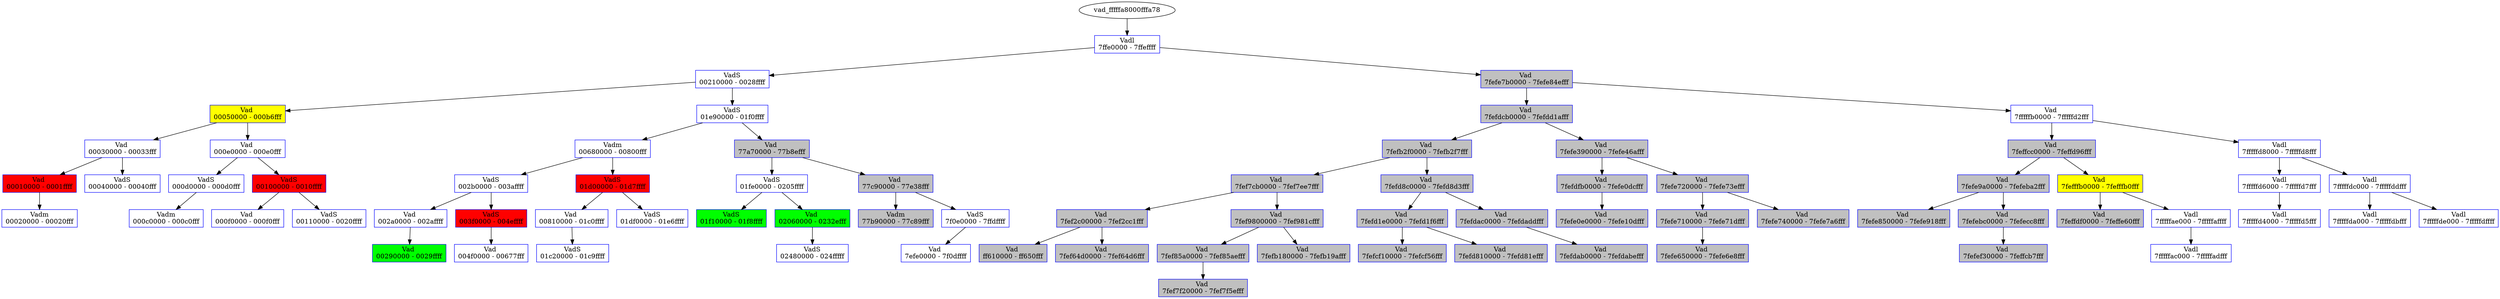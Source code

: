 /* Pid:   2524 */
digraph processtree {
graph [rankdir = "TB"];
vad_fffffa8000fffa78 -> vad_fffffa8000ea2e30
vad_fffffa8000ea2e30 [label = "{ Vadl\n7ffe0000 - 7ffeffff }"shape = "record" color = "blue" style = "filled" fillcolor = "white"];
vad_fffffa8000ea2e30 -> vad_fffffa8000f82510
vad_fffffa8000f82510 [label = "{ VadS\n00210000 - 0028ffff }"shape = "record" color = "blue" style = "filled" fillcolor = "white"];
vad_fffffa8000f82510 -> vad_fffffa8000e6c660
vad_fffffa8000e6c660 [label = "{ Vad \n00050000 - 000b6fff }"shape = "record" color = "blue" style = "filled" fillcolor = "yellow"];
vad_fffffa8000e6c660 -> vad_fffffa80020a2970
vad_fffffa80020a2970 [label = "{ Vad \n00030000 - 00033fff }"shape = "record" color = "blue" style = "filled" fillcolor = "white"];
vad_fffffa80020a2970 -> vad_fffffa8000f9f460
vad_fffffa8000f9f460 [label = "{ Vad \n00010000 - 0001ffff }"shape = "record" color = "blue" style = "filled" fillcolor = "red"];
vad_fffffa8000f9f460 -> vad_fffffa8000ea0510
vad_fffffa8000ea0510 [label = "{ Vadm\n00020000 - 00020fff }"shape = "record" color = "blue" style = "filled" fillcolor = "white"];
vad_fffffa80020a2970 -> vad_fffffa8000fa0cb0
vad_fffffa8000fa0cb0 [label = "{ VadS\n00040000 - 00040fff }"shape = "record" color = "blue" style = "filled" fillcolor = "white"];
vad_fffffa8000e6c660 -> vad_fffffa8000ef1b40
vad_fffffa8000ef1b40 [label = "{ Vad \n000e0000 - 000e0fff }"shape = "record" color = "blue" style = "filled" fillcolor = "white"];
vad_fffffa8000ef1b40 -> vad_fffffa8001d98c50
vad_fffffa8001d98c50 [label = "{ VadS\n000d0000 - 000d0fff }"shape = "record" color = "blue" style = "filled" fillcolor = "white"];
vad_fffffa8001d98c50 -> vad_fffffa8000ea1e70
vad_fffffa8000ea1e70 [label = "{ Vadm\n000c0000 - 000c0fff }"shape = "record" color = "blue" style = "filled" fillcolor = "white"];
vad_fffffa8000ef1b40 -> vad_fffffa80022a3a70
vad_fffffa80022a3a70 [label = "{ VadS\n00100000 - 0010ffff }"shape = "record" color = "blue" style = "filled" fillcolor = "red"];
vad_fffffa80022a3a70 -> vad_fffffa8000ef15a0
vad_fffffa8000ef15a0 [label = "{ Vad \n000f0000 - 000f0fff }"shape = "record" color = "blue" style = "filled" fillcolor = "white"];
vad_fffffa80022a3a70 -> vad_fffffa8000f92ec0
vad_fffffa8000f92ec0 [label = "{ VadS\n00110000 - 0020ffff }"shape = "record" color = "blue" style = "filled" fillcolor = "white"];
vad_fffffa8000f82510 -> vad_fffffa800226c830
vad_fffffa800226c830 [label = "{ VadS\n01e90000 - 01f0ffff }"shape = "record" color = "blue" style = "filled" fillcolor = "white"];
vad_fffffa800226c830 -> vad_fffffa8000ea1990
vad_fffffa8000ea1990 [label = "{ Vadm\n00680000 - 00800fff }"shape = "record" color = "blue" style = "filled" fillcolor = "white"];
vad_fffffa8000ea1990 -> vad_fffffa8000f53900
vad_fffffa8000f53900 [label = "{ VadS\n002b0000 - 003affff }"shape = "record" color = "blue" style = "filled" fillcolor = "white"];
vad_fffffa8000f53900 -> vad_fffffa8000f9f4f0
vad_fffffa8000f9f4f0 [label = "{ Vad \n002a0000 - 002affff }"shape = "record" color = "blue" style = "filled" fillcolor = "white"];
vad_fffffa8000f9f4f0 -> vad_fffffa8002183160
vad_fffffa8002183160 [label = "{ Vad \n00290000 - 0029ffff }"shape = "record" color = "blue" style = "filled" fillcolor = "green"];
vad_fffffa8000f53900 -> vad_fffffa8000ea00b0
vad_fffffa8000ea00b0 [label = "{ VadS\n003f0000 - 004effff }"shape = "record" color = "blue" style = "filled" fillcolor = "red"];
vad_fffffa8000ea00b0 -> vad_fffffa8001004880
vad_fffffa8001004880 [label = "{ Vad \n004f0000 - 00677fff }"shape = "record" color = "blue" style = "filled" fillcolor = "white"];
vad_fffffa8000ea1990 -> vad_fffffa800202f480
vad_fffffa800202f480 [label = "{ VadS\n01d00000 - 01d7ffff }"shape = "record" color = "blue" style = "filled" fillcolor = "red"];
vad_fffffa800202f480 -> vad_fffffa8000f9d490
vad_fffffa8000f9d490 [label = "{ Vad \n00810000 - 01c0ffff }"shape = "record" color = "blue" style = "filled" fillcolor = "white"];
vad_fffffa8000f9d490 -> vad_fffffa8000f87160
vad_fffffa8000f87160 [label = "{ VadS\n01c20000 - 01c9ffff }"shape = "record" color = "blue" style = "filled" fillcolor = "white"];
vad_fffffa800202f480 -> vad_fffffa80020112b0
vad_fffffa80020112b0 [label = "{ VadS\n01df0000 - 01e6ffff }"shape = "record" color = "blue" style = "filled" fillcolor = "white"];
vad_fffffa800226c830 -> vad_fffffa8000e87f80
vad_fffffa8000e87f80 [label = "{ Vad \n77a70000 - 77b8efff }"shape = "record" color = "blue" style = "filled" fillcolor = "gray"];
vad_fffffa8000e87f80 -> vad_fffffa8000f7bbf0
vad_fffffa8000f7bbf0 [label = "{ VadS\n01fe0000 - 0205ffff }"shape = "record" color = "blue" style = "filled" fillcolor = "white"];
vad_fffffa8000f7bbf0 -> vad_fffffa80015080a0
vad_fffffa80015080a0 [label = "{ VadS\n01f10000 - 01f8ffff }"shape = "record" color = "blue" style = "filled" fillcolor = "green"];
vad_fffffa8000f7bbf0 -> vad_fffffa8001009a00
vad_fffffa8001009a00 [label = "{ Vad \n02060000 - 0232efff }"shape = "record" color = "blue" style = "filled" fillcolor = "green"];
vad_fffffa8001009a00 -> vad_fffffa8000f8f500
vad_fffffa8000f8f500 [label = "{ VadS\n02480000 - 024fffff }"shape = "record" color = "blue" style = "filled" fillcolor = "white"];
vad_fffffa8000e87f80 -> vad_fffffa8000f9fc70
vad_fffffa8000f9fc70 [label = "{ Vad \n77c90000 - 77e38fff }"shape = "record" color = "blue" style = "filled" fillcolor = "gray"];
vad_fffffa8000f9fc70 -> vad_fffffa8000ea1cd0
vad_fffffa8000ea1cd0 [label = "{ Vadm\n77b90000 - 77c89fff }"shape = "record" color = "blue" style = "filled" fillcolor = "gray"];
vad_fffffa8000f9fc70 -> vad_fffffa8000fac370
vad_fffffa8000fac370 [label = "{ VadS\n7f0e0000 - 7ffdffff }"shape = "record" color = "blue" style = "filled" fillcolor = "white"];
vad_fffffa8000fac370 -> vad_fffffa800216de30
vad_fffffa800216de30 [label = "{ Vad \n7efe0000 - 7f0dffff }"shape = "record" color = "blue" style = "filled" fillcolor = "white"];
vad_fffffa8000ea2e30 -> vad_fffffa8002231200
vad_fffffa8002231200 [label = "{ Vad \n7fefe7b0000 - 7fefe84efff }"shape = "record" color = "blue" style = "filled" fillcolor = "gray"];
vad_fffffa8002231200 -> vad_fffffa8001005870
vad_fffffa8001005870 [label = "{ Vad \n7fefdcb0000 - 7fefdd1afff }"shape = "record" color = "blue" style = "filled" fillcolor = "gray"];
vad_fffffa8001005870 -> vad_fffffa8001f4b4b0
vad_fffffa8001f4b4b0 [label = "{ Vad \n7fefb2f0000 - 7fefb2f7fff }"shape = "record" color = "blue" style = "filled" fillcolor = "gray"];
vad_fffffa8001f4b4b0 -> vad_fffffa80021765a0
vad_fffffa80021765a0 [label = "{ Vad \n7fef7cb0000 - 7fef7ee7fff }"shape = "record" color = "blue" style = "filled" fillcolor = "gray"];
vad_fffffa80021765a0 -> vad_fffffa800100bb70
vad_fffffa800100bb70 [label = "{ Vad \n7fef2c00000 - 7fef2cc1fff }"shape = "record" color = "blue" style = "filled" fillcolor = "gray"];
vad_fffffa800100bb70 -> vad_fffffa8000e7d420
vad_fffffa8000e7d420 [label = "{ Vad \nff610000 - ff650fff }"shape = "record" color = "blue" style = "filled" fillcolor = "gray"];
vad_fffffa800100bb70 -> vad_fffffa8000ec3a80
vad_fffffa8000ec3a80 [label = "{ Vad \n7fef64d0000 - 7fef64d6fff }"shape = "record" color = "blue" style = "filled" fillcolor = "gray"];
vad_fffffa80021765a0 -> vad_fffffa800100a7d0
vad_fffffa800100a7d0 [label = "{ Vad \n7fef9800000 - 7fef981cfff }"shape = "record" color = "blue" style = "filled" fillcolor = "gray"];
vad_fffffa800100a7d0 -> vad_fffffa800100b480
vad_fffffa800100b480 [label = "{ Vad \n7fef85a0000 - 7fef85aefff }"shape = "record" color = "blue" style = "filled" fillcolor = "gray"];
vad_fffffa800100b480 -> vad_fffffa800100c9c0
vad_fffffa800100c9c0 [label = "{ Vad \n7fef7f20000 - 7fef7f5efff }"shape = "record" color = "blue" style = "filled" fillcolor = "gray"];
vad_fffffa800100a7d0 -> vad_fffffa800100bae0
vad_fffffa800100bae0 [label = "{ Vad \n7fefb180000 - 7fefb19afff }"shape = "record" color = "blue" style = "filled" fillcolor = "gray"];
vad_fffffa8001f4b4b0 -> vad_fffffa80010098f0
vad_fffffa80010098f0 [label = "{ Vad \n7fefd8c0000 - 7fefd8d3fff }"shape = "record" color = "blue" style = "filled" fillcolor = "gray"];
vad_fffffa80010098f0 -> vad_fffffa8001008660
vad_fffffa8001008660 [label = "{ Vad \n7fefd1e0000 - 7fefd1f6fff }"shape = "record" color = "blue" style = "filled" fillcolor = "gray"];
vad_fffffa8001008660 -> vad_fffffa80010088f0
vad_fffffa80010088f0 [label = "{ Vad \n7fefcf10000 - 7fefcf56fff }"shape = "record" color = "blue" style = "filled" fillcolor = "gray"];
vad_fffffa8001008660 -> vad_fffffa8000efa350
vad_fffffa8000efa350 [label = "{ Vad \n7fefd810000 - 7fefd81efff }"shape = "record" color = "blue" style = "filled" fillcolor = "gray"];
vad_fffffa80010098f0 -> vad_fffffa800100c930
vad_fffffa800100c930 [label = "{ Vad \n7fefdac0000 - 7fefdaddfff }"shape = "record" color = "blue" style = "filled" fillcolor = "gray"];
vad_fffffa800100c930 -> vad_fffffa800100c8a0
vad_fffffa800100c8a0 [label = "{ Vad \n7fefdab0000 - 7fefdabefff }"shape = "record" color = "blue" style = "filled" fillcolor = "gray"];
vad_fffffa8001005870 -> vad_fffffa8000e87ef0
vad_fffffa8000e87ef0 [label = "{ Vad \n7fefe390000 - 7fefe46afff }"shape = "record" color = "blue" style = "filled" fillcolor = "gray"];
vad_fffffa8000e87ef0 -> vad_fffffa8000e6e800
vad_fffffa8000e6e800 [label = "{ Vad \n7fefdfb0000 - 7fefe0dcfff }"shape = "record" color = "blue" style = "filled" fillcolor = "gray"];
vad_fffffa8000e6e800 -> vad_fffffa8001f12260
vad_fffffa8001f12260 [label = "{ Vad \n7fefe0e0000 - 7fefe10dfff }"shape = "record" color = "blue" style = "filled" fillcolor = "gray"];
vad_fffffa8000e87ef0 -> vad_fffffa8002093730
vad_fffffa8002093730 [label = "{ Vad \n7fefe720000 - 7fefe73efff }"shape = "record" color = "blue" style = "filled" fillcolor = "gray"];
vad_fffffa8002093730 -> vad_fffffa8000e710d0
vad_fffffa8000e710d0 [label = "{ Vad \n7fefe710000 - 7fefe71dfff }"shape = "record" color = "blue" style = "filled" fillcolor = "gray"];
vad_fffffa8000e710d0 -> vad_fffffa80021785a0
vad_fffffa80021785a0 [label = "{ Vad \n7fefe650000 - 7fefe6e8fff }"shape = "record" color = "blue" style = "filled" fillcolor = "gray"];
vad_fffffa8002093730 -> vad_fffffa8001f4ea80
vad_fffffa8001f4ea80 [label = "{ Vad \n7fefe740000 - 7fefe7a6fff }"shape = "record" color = "blue" style = "filled" fillcolor = "gray"];
vad_fffffa8002231200 -> vad_fffffa80022ad570
vad_fffffa80022ad570 [label = "{ Vad \n7fffffb0000 - 7fffffd2fff }"shape = "record" color = "blue" style = "filled" fillcolor = "white"];
vad_fffffa80022ad570 -> vad_fffffa8000ef1750
vad_fffffa8000ef1750 [label = "{ Vad \n7feffcc0000 - 7feffd96fff }"shape = "record" color = "blue" style = "filled" fillcolor = "gray"];
vad_fffffa8000ef1750 -> vad_fffffa8000ef2190
vad_fffffa8000ef2190 [label = "{ Vad \n7fefe9a0000 - 7fefeba2fff }"shape = "record" color = "blue" style = "filled" fillcolor = "gray"];
vad_fffffa8000ef2190 -> vad_fffffa8001dac400
vad_fffffa8001dac400 [label = "{ Vad \n7fefe850000 - 7fefe918fff }"shape = "record" color = "blue" style = "filled" fillcolor = "gray"];
vad_fffffa8000ef2190 -> vad_fffffa80021e45f0
vad_fffffa80021e45f0 [label = "{ Vad \n7fefebc0000 - 7fefecc8fff }"shape = "record" color = "blue" style = "filled" fillcolor = "gray"];
vad_fffffa80021e45f0 -> vad_fffffa800100ba50
vad_fffffa800100ba50 [label = "{ Vad \n7fefef30000 - 7feffcb7fff }"shape = "record" color = "blue" style = "filled" fillcolor = "gray"];
vad_fffffa8000ef1750 -> vad_fffffa8001ba6820
vad_fffffa8001ba6820 [label = "{ Vad \n7fefffb0000 - 7fefffb0fff }"shape = "record" color = "blue" style = "filled" fillcolor = "yellow"];
vad_fffffa8001ba6820 -> vad_fffffa8000f9e2d0
vad_fffffa8000f9e2d0 [label = "{ Vad \n7feffdf0000 - 7feffe60fff }"shape = "record" color = "blue" style = "filled" fillcolor = "gray"];
vad_fffffa8001ba6820 -> vad_fffffa8001009400
vad_fffffa8001009400 [label = "{ Vadl\n7fffffae000 - 7fffffaffff }"shape = "record" color = "blue" style = "filled" fillcolor = "white"];
vad_fffffa8001009400 -> vad_fffffa800100a860
vad_fffffa800100a860 [label = "{ Vadl\n7fffffac000 - 7fffffadfff }"shape = "record" color = "blue" style = "filled" fillcolor = "white"];
vad_fffffa80022ad570 -> vad_fffffa8000ea2f70
vad_fffffa8000ea2f70 [label = "{ Vadl\n7fffffd8000 - 7fffffd8fff }"shape = "record" color = "blue" style = "filled" fillcolor = "white"];
vad_fffffa8000ea2f70 -> vad_fffffa8000ea3010
vad_fffffa8000ea3010 [label = "{ Vadl\n7fffffd6000 - 7fffffd7fff }"shape = "record" color = "blue" style = "filled" fillcolor = "white"];
vad_fffffa8000ea3010 -> vad_fffffa8000f99300
vad_fffffa8000f99300 [label = "{ Vadl\n7fffffd4000 - 7fffffd5fff }"shape = "record" color = "blue" style = "filled" fillcolor = "white"];
vad_fffffa8000ea2f70 -> vad_fffffa8000ea26e0
vad_fffffa8000ea26e0 [label = "{ Vadl\n7fffffdc000 - 7fffffddfff }"shape = "record" color = "blue" style = "filled" fillcolor = "white"];
vad_fffffa8000ea26e0 -> vad_fffffa8000ea2470
vad_fffffa8000ea2470 [label = "{ Vadl\n7fffffda000 - 7fffffdbfff }"shape = "record" color = "blue" style = "filled" fillcolor = "white"];
vad_fffffa8000ea26e0 -> vad_fffffa8000ea1a60
vad_fffffa8000ea1a60 [label = "{ Vadl\n7fffffde000 - 7fffffdffff }"shape = "record" color = "blue" style = "filled" fillcolor = "white"];
}
